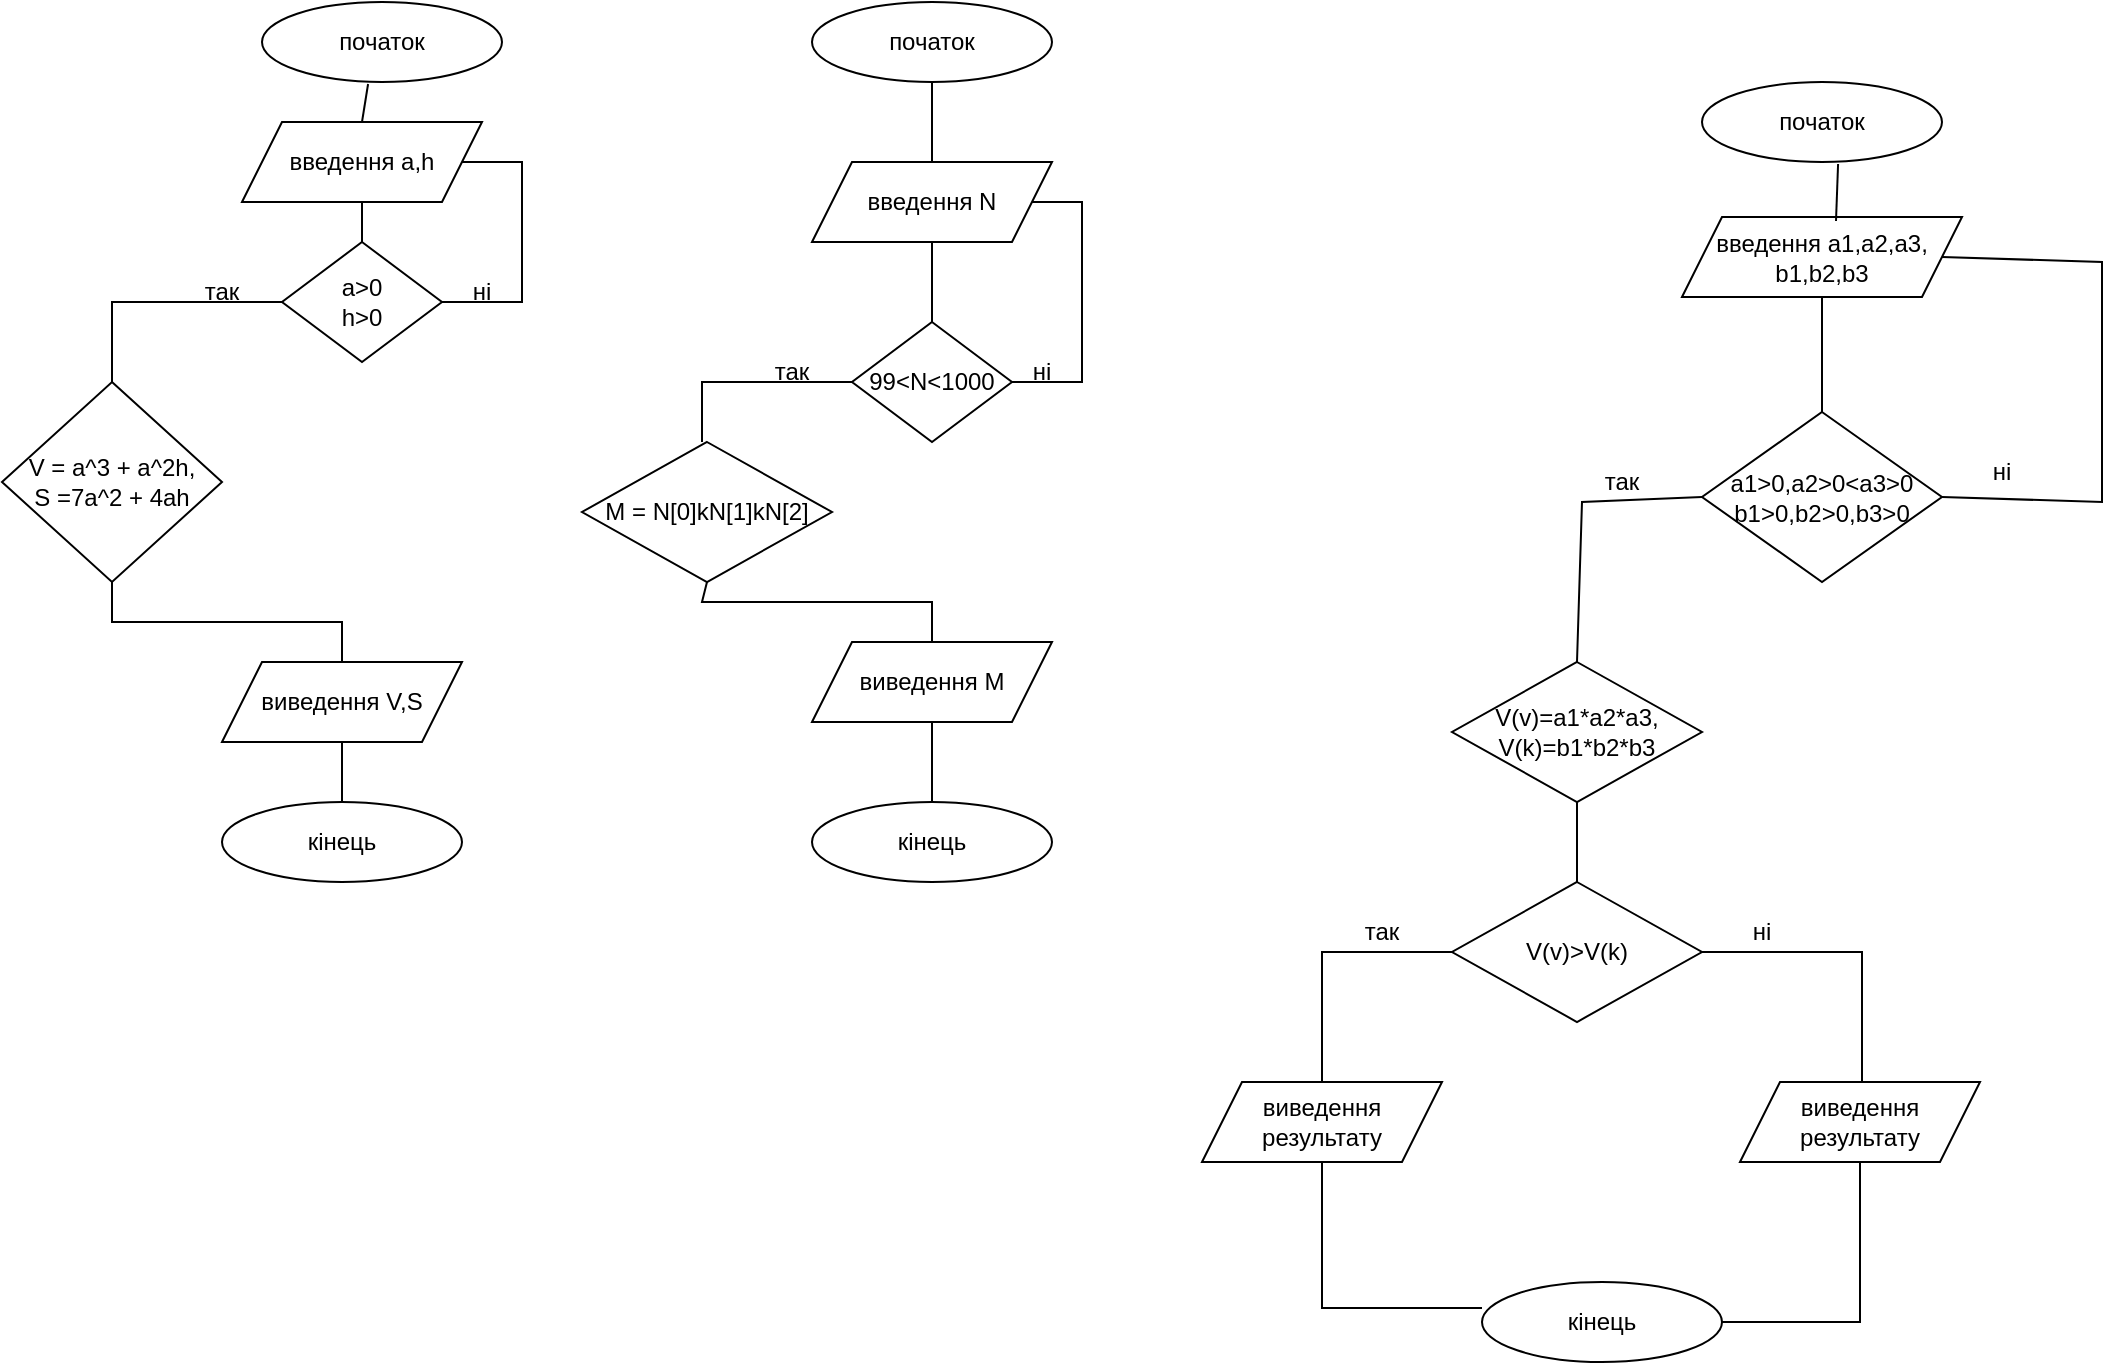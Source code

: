 <mxfile version="20.5.3" type="github">
  <diagram id="4ExQs3FsQdGXXMGGeCWO" name="Page-1">
    <mxGraphModel dx="1366" dy="712" grid="1" gridSize="10" guides="1" tooltips="1" connect="1" arrows="1" fold="1" page="1" pageScale="1" pageWidth="1169" pageHeight="827" math="0" shadow="0">
      <root>
        <mxCell id="0" />
        <mxCell id="1" parent="0" />
        <mxCell id="gF7DfLX3lE4fEg31mTFB-2" value="початок" style="ellipse;whiteSpace=wrap;html=1;" vertex="1" parent="1">
          <mxGeometry x="310" y="20" width="120" height="40" as="geometry" />
        </mxCell>
        <mxCell id="gF7DfLX3lE4fEg31mTFB-3" value="введення а,h" style="shape=parallelogram;perimeter=parallelogramPerimeter;whiteSpace=wrap;html=1;fixedSize=1;" vertex="1" parent="1">
          <mxGeometry x="300" y="80" width="120" height="40" as="geometry" />
        </mxCell>
        <mxCell id="gF7DfLX3lE4fEg31mTFB-4" value="" style="endArrow=none;html=1;rounded=0;entryX=0.442;entryY=1.025;entryDx=0;entryDy=0;entryPerimeter=0;exitX=0.5;exitY=0;exitDx=0;exitDy=0;" edge="1" parent="1" source="gF7DfLX3lE4fEg31mTFB-3" target="gF7DfLX3lE4fEg31mTFB-2">
          <mxGeometry width="50" height="50" relative="1" as="geometry">
            <mxPoint x="570" y="240" as="sourcePoint" />
            <mxPoint x="620" y="190" as="targetPoint" />
          </mxGeometry>
        </mxCell>
        <mxCell id="gF7DfLX3lE4fEg31mTFB-5" value="" style="endArrow=none;html=1;rounded=0;entryX=0.5;entryY=1;entryDx=0;entryDy=0;" edge="1" parent="1" target="gF7DfLX3lE4fEg31mTFB-3">
          <mxGeometry width="50" height="50" relative="1" as="geometry">
            <mxPoint x="360" y="140" as="sourcePoint" />
            <mxPoint x="620" y="190" as="targetPoint" />
          </mxGeometry>
        </mxCell>
        <mxCell id="gF7DfLX3lE4fEg31mTFB-7" value="a&amp;gt;0&lt;br&gt;h&amp;gt;0" style="rhombus;whiteSpace=wrap;html=1;" vertex="1" parent="1">
          <mxGeometry x="320" y="140" width="80" height="60" as="geometry" />
        </mxCell>
        <mxCell id="gF7DfLX3lE4fEg31mTFB-8" value="" style="endArrow=none;html=1;rounded=0;exitX=1;exitY=0.5;exitDx=0;exitDy=0;entryX=1;entryY=0.5;entryDx=0;entryDy=0;" edge="1" parent="1" source="gF7DfLX3lE4fEg31mTFB-7" target="gF7DfLX3lE4fEg31mTFB-3">
          <mxGeometry width="50" height="50" relative="1" as="geometry">
            <mxPoint x="570" y="240" as="sourcePoint" />
            <mxPoint x="440" y="110" as="targetPoint" />
            <Array as="points">
              <mxPoint x="440" y="170" />
              <mxPoint x="440" y="100" />
            </Array>
          </mxGeometry>
        </mxCell>
        <mxCell id="gF7DfLX3lE4fEg31mTFB-9" value="ні" style="text;html=1;strokeColor=none;fillColor=none;align=center;verticalAlign=middle;whiteSpace=wrap;rounded=0;" vertex="1" parent="1">
          <mxGeometry x="390" y="150" width="60" height="30" as="geometry" />
        </mxCell>
        <mxCell id="gF7DfLX3lE4fEg31mTFB-10" value="" style="endArrow=none;html=1;rounded=0;entryX=0;entryY=0.5;entryDx=0;entryDy=0;exitX=0.5;exitY=0;exitDx=0;exitDy=0;" edge="1" parent="1" source="gF7DfLX3lE4fEg31mTFB-12" target="gF7DfLX3lE4fEg31mTFB-7">
          <mxGeometry width="50" height="50" relative="1" as="geometry">
            <mxPoint x="240" y="210" as="sourcePoint" />
            <mxPoint x="620" y="190" as="targetPoint" />
            <Array as="points">
              <mxPoint x="235" y="170" />
            </Array>
          </mxGeometry>
        </mxCell>
        <mxCell id="gF7DfLX3lE4fEg31mTFB-11" value="так" style="text;html=1;strokeColor=none;fillColor=none;align=center;verticalAlign=middle;whiteSpace=wrap;rounded=0;" vertex="1" parent="1">
          <mxGeometry x="260" y="150" width="60" height="30" as="geometry" />
        </mxCell>
        <mxCell id="gF7DfLX3lE4fEg31mTFB-12" value="V = a^3 + a^2h,&lt;br&gt;S =7a^2 + 4ah" style="rhombus;whiteSpace=wrap;html=1;" vertex="1" parent="1">
          <mxGeometry x="180" y="210" width="110" height="100" as="geometry" />
        </mxCell>
        <mxCell id="gF7DfLX3lE4fEg31mTFB-14" value="" style="endArrow=none;html=1;rounded=0;exitX=0.5;exitY=1;exitDx=0;exitDy=0;entryX=0.5;entryY=0;entryDx=0;entryDy=0;" edge="1" parent="1" source="gF7DfLX3lE4fEg31mTFB-12" target="gF7DfLX3lE4fEg31mTFB-15">
          <mxGeometry width="50" height="50" relative="1" as="geometry">
            <mxPoint x="570" y="210" as="sourcePoint" />
            <mxPoint x="360" y="330" as="targetPoint" />
            <Array as="points">
              <mxPoint x="235" y="330" />
              <mxPoint x="350" y="330" />
            </Array>
          </mxGeometry>
        </mxCell>
        <mxCell id="gF7DfLX3lE4fEg31mTFB-15" value="виведення V,S" style="shape=parallelogram;perimeter=parallelogramPerimeter;whiteSpace=wrap;html=1;fixedSize=1;" vertex="1" parent="1">
          <mxGeometry x="290" y="350" width="120" height="40" as="geometry" />
        </mxCell>
        <mxCell id="gF7DfLX3lE4fEg31mTFB-16" value="кінець" style="ellipse;whiteSpace=wrap;html=1;" vertex="1" parent="1">
          <mxGeometry x="290" y="420" width="120" height="40" as="geometry" />
        </mxCell>
        <mxCell id="gF7DfLX3lE4fEg31mTFB-17" value="" style="endArrow=none;html=1;rounded=0;exitX=0.5;exitY=0;exitDx=0;exitDy=0;entryX=0.5;entryY=1;entryDx=0;entryDy=0;" edge="1" parent="1" source="gF7DfLX3lE4fEg31mTFB-16" target="gF7DfLX3lE4fEg31mTFB-15">
          <mxGeometry width="50" height="50" relative="1" as="geometry">
            <mxPoint x="570" y="210" as="sourcePoint" />
            <mxPoint x="620" y="160" as="targetPoint" />
          </mxGeometry>
        </mxCell>
        <mxCell id="gF7DfLX3lE4fEg31mTFB-18" value="початок" style="ellipse;whiteSpace=wrap;html=1;" vertex="1" parent="1">
          <mxGeometry x="585" y="20" width="120" height="40" as="geometry" />
        </mxCell>
        <mxCell id="gF7DfLX3lE4fEg31mTFB-19" value="введення N" style="shape=parallelogram;perimeter=parallelogramPerimeter;whiteSpace=wrap;html=1;fixedSize=1;" vertex="1" parent="1">
          <mxGeometry x="585" y="100" width="120" height="40" as="geometry" />
        </mxCell>
        <mxCell id="gF7DfLX3lE4fEg31mTFB-20" value="99&amp;lt;N&amp;lt;1000" style="rhombus;whiteSpace=wrap;html=1;" vertex="1" parent="1">
          <mxGeometry x="605" y="180" width="80" height="60" as="geometry" />
        </mxCell>
        <mxCell id="gF7DfLX3lE4fEg31mTFB-22" value="" style="endArrow=none;html=1;rounded=0;entryX=0.5;entryY=1;entryDx=0;entryDy=0;exitX=0.5;exitY=0;exitDx=0;exitDy=0;" edge="1" parent="1" source="gF7DfLX3lE4fEg31mTFB-19" target="gF7DfLX3lE4fEg31mTFB-18">
          <mxGeometry width="50" height="50" relative="1" as="geometry">
            <mxPoint x="570" y="380" as="sourcePoint" />
            <mxPoint x="620" y="330" as="targetPoint" />
          </mxGeometry>
        </mxCell>
        <mxCell id="gF7DfLX3lE4fEg31mTFB-23" value="" style="endArrow=none;html=1;rounded=0;entryX=0.5;entryY=1;entryDx=0;entryDy=0;exitX=0.5;exitY=0;exitDx=0;exitDy=0;" edge="1" parent="1" source="gF7DfLX3lE4fEg31mTFB-20" target="gF7DfLX3lE4fEg31mTFB-19">
          <mxGeometry width="50" height="50" relative="1" as="geometry">
            <mxPoint x="640" y="180" as="sourcePoint" />
            <mxPoint x="620" y="330" as="targetPoint" />
          </mxGeometry>
        </mxCell>
        <mxCell id="gF7DfLX3lE4fEg31mTFB-24" value="" style="endArrow=none;html=1;rounded=0;entryX=1;entryY=0.5;entryDx=0;entryDy=0;exitX=1;exitY=0.5;exitDx=0;exitDy=0;" edge="1" parent="1" source="gF7DfLX3lE4fEg31mTFB-19" target="gF7DfLX3lE4fEg31mTFB-20">
          <mxGeometry width="50" height="50" relative="1" as="geometry">
            <mxPoint x="570" y="380" as="sourcePoint" />
            <mxPoint x="620" y="330" as="targetPoint" />
            <Array as="points">
              <mxPoint x="720" y="120" />
              <mxPoint x="720" y="210" />
            </Array>
          </mxGeometry>
        </mxCell>
        <mxCell id="gF7DfLX3lE4fEg31mTFB-25" value="ні" style="text;html=1;strokeColor=none;fillColor=none;align=center;verticalAlign=middle;whiteSpace=wrap;rounded=0;" vertex="1" parent="1">
          <mxGeometry x="670" y="190" width="60" height="30" as="geometry" />
        </mxCell>
        <mxCell id="gF7DfLX3lE4fEg31mTFB-26" value="" style="endArrow=none;html=1;rounded=0;entryX=0;entryY=0.5;entryDx=0;entryDy=0;" edge="1" parent="1" target="gF7DfLX3lE4fEg31mTFB-20">
          <mxGeometry width="50" height="50" relative="1" as="geometry">
            <mxPoint x="530" y="240" as="sourcePoint" />
            <mxPoint x="620" y="330" as="targetPoint" />
            <Array as="points">
              <mxPoint x="530" y="210" />
            </Array>
          </mxGeometry>
        </mxCell>
        <mxCell id="gF7DfLX3lE4fEg31mTFB-27" value="M = N[0]kN[1]kN[2]" style="rhombus;whiteSpace=wrap;html=1;" vertex="1" parent="1">
          <mxGeometry x="470" y="240" width="125" height="70" as="geometry" />
        </mxCell>
        <mxCell id="gF7DfLX3lE4fEg31mTFB-28" value="так" style="text;html=1;strokeColor=none;fillColor=none;align=center;verticalAlign=middle;whiteSpace=wrap;rounded=0;" vertex="1" parent="1">
          <mxGeometry x="545" y="190" width="60" height="30" as="geometry" />
        </mxCell>
        <mxCell id="gF7DfLX3lE4fEg31mTFB-29" value="виведення M" style="shape=parallelogram;perimeter=parallelogramPerimeter;whiteSpace=wrap;html=1;fixedSize=1;" vertex="1" parent="1">
          <mxGeometry x="585" y="340" width="120" height="40" as="geometry" />
        </mxCell>
        <mxCell id="gF7DfLX3lE4fEg31mTFB-30" value="" style="endArrow=none;html=1;rounded=0;entryX=0.5;entryY=1;entryDx=0;entryDy=0;exitX=0.5;exitY=0;exitDx=0;exitDy=0;" edge="1" parent="1" source="gF7DfLX3lE4fEg31mTFB-29" target="gF7DfLX3lE4fEg31mTFB-27">
          <mxGeometry width="50" height="50" relative="1" as="geometry">
            <mxPoint x="570" y="390" as="sourcePoint" />
            <mxPoint x="620" y="340" as="targetPoint" />
            <Array as="points">
              <mxPoint x="645" y="320" />
              <mxPoint x="530" y="320" />
            </Array>
          </mxGeometry>
        </mxCell>
        <mxCell id="gF7DfLX3lE4fEg31mTFB-31" value="кінець" style="ellipse;whiteSpace=wrap;html=1;" vertex="1" parent="1">
          <mxGeometry x="585" y="420" width="120" height="40" as="geometry" />
        </mxCell>
        <mxCell id="gF7DfLX3lE4fEg31mTFB-32" value="" style="endArrow=none;html=1;rounded=0;exitX=0.5;exitY=0;exitDx=0;exitDy=0;entryX=0.5;entryY=1;entryDx=0;entryDy=0;" edge="1" parent="1" source="gF7DfLX3lE4fEg31mTFB-31" target="gF7DfLX3lE4fEg31mTFB-29">
          <mxGeometry width="50" height="50" relative="1" as="geometry">
            <mxPoint x="570" y="390" as="sourcePoint" />
            <mxPoint x="620" y="340" as="targetPoint" />
          </mxGeometry>
        </mxCell>
        <mxCell id="gF7DfLX3lE4fEg31mTFB-33" value="початок" style="ellipse;whiteSpace=wrap;html=1;" vertex="1" parent="1">
          <mxGeometry x="1030" y="60" width="120" height="40" as="geometry" />
        </mxCell>
        <mxCell id="gF7DfLX3lE4fEg31mTFB-34" value="введення а1,а2,а3,&lt;br&gt;b1,b2,b3" style="shape=parallelogram;perimeter=parallelogramPerimeter;whiteSpace=wrap;html=1;fixedSize=1;" vertex="1" parent="1">
          <mxGeometry x="1020" y="127.5" width="140" height="40" as="geometry" />
        </mxCell>
        <mxCell id="gF7DfLX3lE4fEg31mTFB-35" value="a1&amp;gt;0,a2&amp;gt;0&amp;lt;a3&amp;gt;0&lt;br&gt;b1&amp;gt;0,b2&amp;gt;0,b3&amp;gt;0" style="rhombus;whiteSpace=wrap;html=1;" vertex="1" parent="1">
          <mxGeometry x="1030" y="225" width="120" height="85" as="geometry" />
        </mxCell>
        <mxCell id="gF7DfLX3lE4fEg31mTFB-36" value="V(v)=a1*a2*a3,&lt;br&gt;V(k)=b1*b2*b3" style="rhombus;whiteSpace=wrap;html=1;" vertex="1" parent="1">
          <mxGeometry x="905" y="350" width="125" height="70" as="geometry" />
        </mxCell>
        <mxCell id="gF7DfLX3lE4fEg31mTFB-37" value="" style="endArrow=none;html=1;rounded=0;entryX=0.567;entryY=1.025;entryDx=0;entryDy=0;entryPerimeter=0;exitX=0.55;exitY=0.05;exitDx=0;exitDy=0;exitPerimeter=0;" edge="1" parent="1" source="gF7DfLX3lE4fEg31mTFB-34" target="gF7DfLX3lE4fEg31mTFB-33">
          <mxGeometry width="50" height="50" relative="1" as="geometry">
            <mxPoint x="570" y="370" as="sourcePoint" />
            <mxPoint x="620" y="320" as="targetPoint" />
          </mxGeometry>
        </mxCell>
        <mxCell id="gF7DfLX3lE4fEg31mTFB-38" value="" style="endArrow=none;html=1;rounded=0;entryX=0.5;entryY=1;entryDx=0;entryDy=0;exitX=0.5;exitY=0;exitDx=0;exitDy=0;" edge="1" parent="1" source="gF7DfLX3lE4fEg31mTFB-35" target="gF7DfLX3lE4fEg31mTFB-34">
          <mxGeometry width="50" height="50" relative="1" as="geometry">
            <mxPoint x="570" y="370" as="sourcePoint" />
            <mxPoint x="620" y="320" as="targetPoint" />
          </mxGeometry>
        </mxCell>
        <mxCell id="gF7DfLX3lE4fEg31mTFB-39" value="" style="endArrow=none;html=1;rounded=0;entryX=0;entryY=0.5;entryDx=0;entryDy=0;exitX=0.5;exitY=0;exitDx=0;exitDy=0;" edge="1" parent="1" source="gF7DfLX3lE4fEg31mTFB-36" target="gF7DfLX3lE4fEg31mTFB-35">
          <mxGeometry width="50" height="50" relative="1" as="geometry">
            <mxPoint x="570" y="370" as="sourcePoint" />
            <mxPoint x="620" y="320" as="targetPoint" />
            <Array as="points">
              <mxPoint x="970" y="270" />
            </Array>
          </mxGeometry>
        </mxCell>
        <mxCell id="gF7DfLX3lE4fEg31mTFB-40" value="" style="endArrow=none;html=1;rounded=0;entryX=1;entryY=0.5;entryDx=0;entryDy=0;exitX=1;exitY=0.5;exitDx=0;exitDy=0;" edge="1" parent="1" source="gF7DfLX3lE4fEg31mTFB-34" target="gF7DfLX3lE4fEg31mTFB-35">
          <mxGeometry width="50" height="50" relative="1" as="geometry">
            <mxPoint x="570" y="370" as="sourcePoint" />
            <mxPoint x="620" y="320" as="targetPoint" />
            <Array as="points">
              <mxPoint x="1230" y="150" />
              <mxPoint x="1230" y="270" />
            </Array>
          </mxGeometry>
        </mxCell>
        <mxCell id="gF7DfLX3lE4fEg31mTFB-41" value="V(v)&amp;gt;V(k)" style="rhombus;whiteSpace=wrap;html=1;" vertex="1" parent="1">
          <mxGeometry x="905" y="460" width="125" height="70" as="geometry" />
        </mxCell>
        <mxCell id="gF7DfLX3lE4fEg31mTFB-42" value="так" style="text;html=1;strokeColor=none;fillColor=none;align=center;verticalAlign=middle;whiteSpace=wrap;rounded=0;" vertex="1" parent="1">
          <mxGeometry x="960" y="245" width="60" height="30" as="geometry" />
        </mxCell>
        <mxCell id="gF7DfLX3lE4fEg31mTFB-43" value="ні" style="text;html=1;strokeColor=none;fillColor=none;align=center;verticalAlign=middle;whiteSpace=wrap;rounded=0;" vertex="1" parent="1">
          <mxGeometry x="1150" y="240" width="60" height="30" as="geometry" />
        </mxCell>
        <mxCell id="gF7DfLX3lE4fEg31mTFB-44" value="" style="endArrow=none;html=1;rounded=0;entryX=0.5;entryY=0;entryDx=0;entryDy=0;exitX=0.5;exitY=1;exitDx=0;exitDy=0;" edge="1" parent="1" source="gF7DfLX3lE4fEg31mTFB-36" target="gF7DfLX3lE4fEg31mTFB-41">
          <mxGeometry width="50" height="50" relative="1" as="geometry">
            <mxPoint x="570" y="360" as="sourcePoint" />
            <mxPoint x="620" y="310" as="targetPoint" />
          </mxGeometry>
        </mxCell>
        <mxCell id="gF7DfLX3lE4fEg31mTFB-46" value="" style="endArrow=none;html=1;rounded=0;entryX=1;entryY=0.5;entryDx=0;entryDy=0;" edge="1" parent="1" target="gF7DfLX3lE4fEg31mTFB-41">
          <mxGeometry width="50" height="50" relative="1" as="geometry">
            <mxPoint x="1110" y="560" as="sourcePoint" />
            <mxPoint x="620" y="310" as="targetPoint" />
            <Array as="points">
              <mxPoint x="1110" y="495" />
            </Array>
          </mxGeometry>
        </mxCell>
        <mxCell id="gF7DfLX3lE4fEg31mTFB-47" value="ні" style="text;html=1;strokeColor=none;fillColor=none;align=center;verticalAlign=middle;whiteSpace=wrap;rounded=0;" vertex="1" parent="1">
          <mxGeometry x="1030" y="470" width="60" height="30" as="geometry" />
        </mxCell>
        <mxCell id="gF7DfLX3lE4fEg31mTFB-48" value="" style="endArrow=none;html=1;rounded=0;entryX=0;entryY=0.5;entryDx=0;entryDy=0;" edge="1" parent="1" target="gF7DfLX3lE4fEg31mTFB-41">
          <mxGeometry width="50" height="50" relative="1" as="geometry">
            <mxPoint x="840" y="560" as="sourcePoint" />
            <mxPoint x="620" y="310" as="targetPoint" />
            <Array as="points">
              <mxPoint x="840" y="495" />
            </Array>
          </mxGeometry>
        </mxCell>
        <mxCell id="gF7DfLX3lE4fEg31mTFB-49" value="так" style="text;html=1;strokeColor=none;fillColor=none;align=center;verticalAlign=middle;whiteSpace=wrap;rounded=0;" vertex="1" parent="1">
          <mxGeometry x="840" y="470" width="60" height="30" as="geometry" />
        </mxCell>
        <mxCell id="gF7DfLX3lE4fEg31mTFB-52" value="виведення результату" style="shape=parallelogram;perimeter=parallelogramPerimeter;whiteSpace=wrap;html=1;fixedSize=1;" vertex="1" parent="1">
          <mxGeometry x="780" y="560" width="120" height="40" as="geometry" />
        </mxCell>
        <mxCell id="gF7DfLX3lE4fEg31mTFB-53" value="виведення результату" style="shape=parallelogram;perimeter=parallelogramPerimeter;whiteSpace=wrap;html=1;fixedSize=1;" vertex="1" parent="1">
          <mxGeometry x="1049" y="560" width="120" height="40" as="geometry" />
        </mxCell>
        <mxCell id="gF7DfLX3lE4fEg31mTFB-54" value="кінець" style="ellipse;whiteSpace=wrap;html=1;" vertex="1" parent="1">
          <mxGeometry x="920" y="660" width="120" height="40" as="geometry" />
        </mxCell>
        <mxCell id="gF7DfLX3lE4fEg31mTFB-55" value="" style="endArrow=none;html=1;rounded=0;entryX=0.5;entryY=1;entryDx=0;entryDy=0;exitX=0;exitY=0.325;exitDx=0;exitDy=0;exitPerimeter=0;" edge="1" parent="1" source="gF7DfLX3lE4fEg31mTFB-54" target="gF7DfLX3lE4fEg31mTFB-52">
          <mxGeometry width="50" height="50" relative="1" as="geometry">
            <mxPoint x="770" y="460" as="sourcePoint" />
            <mxPoint x="820" y="410" as="targetPoint" />
            <Array as="points">
              <mxPoint x="840" y="673" />
            </Array>
          </mxGeometry>
        </mxCell>
        <mxCell id="gF7DfLX3lE4fEg31mTFB-56" value="" style="endArrow=none;html=1;rounded=0;entryX=1;entryY=0.5;entryDx=0;entryDy=0;exitX=0.5;exitY=1;exitDx=0;exitDy=0;" edge="1" parent="1" source="gF7DfLX3lE4fEg31mTFB-53" target="gF7DfLX3lE4fEg31mTFB-54">
          <mxGeometry width="50" height="50" relative="1" as="geometry">
            <mxPoint x="770" y="460" as="sourcePoint" />
            <mxPoint x="820" y="410" as="targetPoint" />
            <Array as="points">
              <mxPoint x="1109" y="680" />
            </Array>
          </mxGeometry>
        </mxCell>
      </root>
    </mxGraphModel>
  </diagram>
</mxfile>
